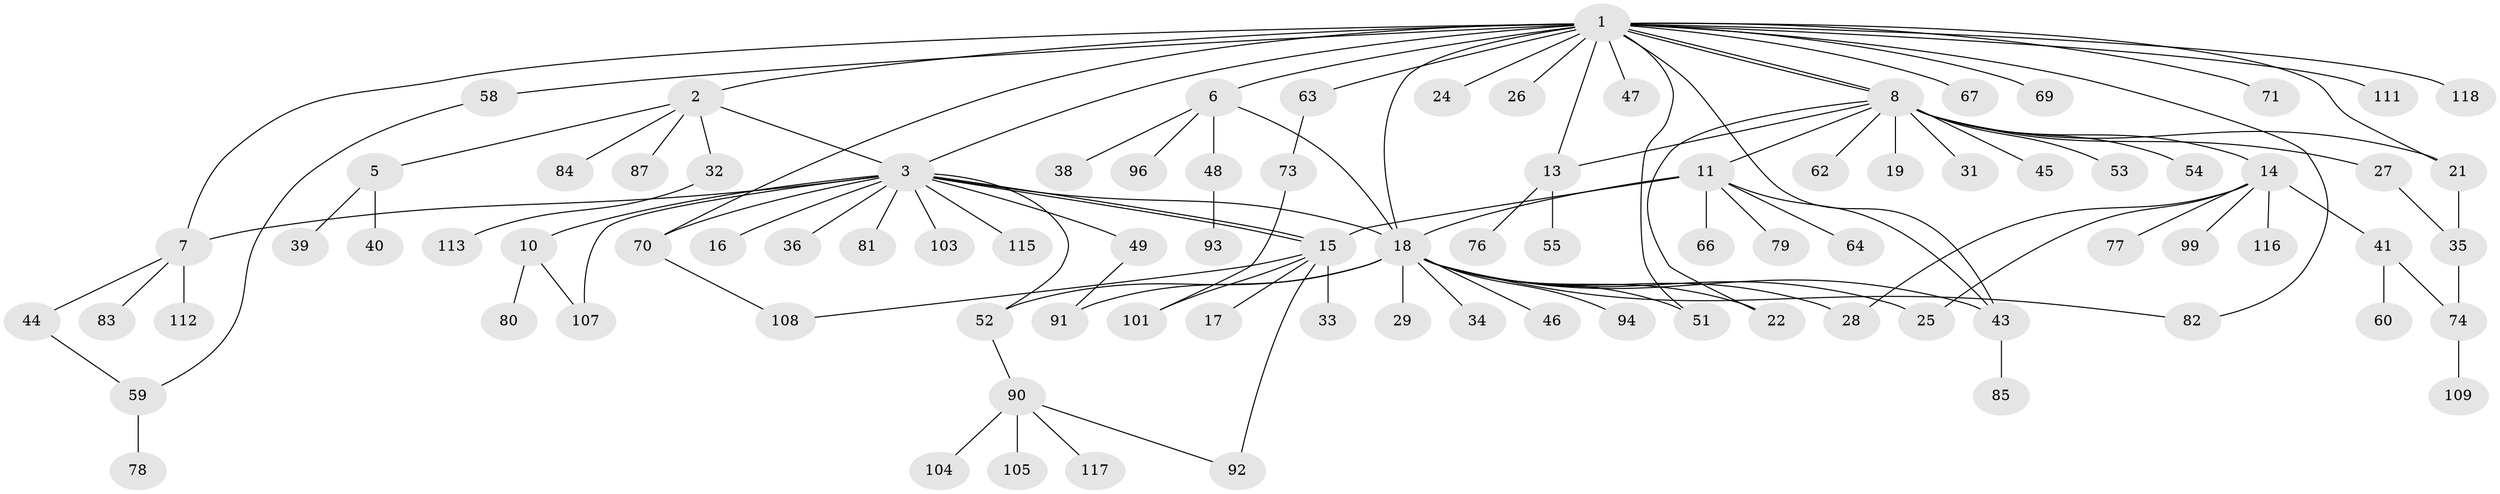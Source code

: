 // original degree distribution, {23: 0.008333333333333333, 7: 0.016666666666666666, 16: 0.016666666666666666, 5: 0.05, 4: 0.05, 6: 0.008333333333333333, 3: 0.09166666666666666, 8: 0.008333333333333333, 1: 0.525, 2: 0.20833333333333334, 10: 0.008333333333333333, 9: 0.008333333333333333}
// Generated by graph-tools (version 1.1) at 2025/11/02/27/25 16:11:09]
// undirected, 91 vertices, 117 edges
graph export_dot {
graph [start="1"]
  node [color=gray90,style=filled];
  1 [super="+4"];
  2 [super="+23"];
  3 [super="+9"];
  5 [super="+110"];
  6 [super="+86"];
  7 [super="+37"];
  8 [super="+72"];
  10;
  11 [super="+12"];
  13 [super="+42"];
  14 [super="+30"];
  15 [super="+50"];
  16;
  17 [super="+120"];
  18 [super="+20"];
  19;
  21 [super="+100"];
  22;
  24;
  25 [super="+75"];
  26;
  27 [super="+114"];
  28;
  29;
  31;
  32;
  33 [super="+65"];
  34 [super="+97"];
  35;
  36;
  38;
  39;
  40;
  41 [super="+56"];
  43 [super="+61"];
  44;
  45;
  46;
  47;
  48;
  49 [super="+106"];
  51;
  52 [super="+88"];
  53;
  54;
  55 [super="+57"];
  58 [super="+102"];
  59 [super="+68"];
  60;
  62;
  63;
  64;
  66;
  67;
  69;
  70;
  71;
  73 [super="+89"];
  74 [super="+95"];
  76;
  77;
  78;
  79;
  80;
  81;
  82 [super="+119"];
  83;
  84;
  85;
  87;
  90 [super="+98"];
  91;
  92;
  93;
  94;
  96;
  99;
  101;
  103;
  104;
  105;
  107;
  108;
  109;
  111;
  112;
  113;
  115;
  116;
  117;
  118;
  1 -- 2;
  1 -- 3;
  1 -- 6;
  1 -- 7;
  1 -- 8;
  1 -- 8;
  1 -- 13 [weight=2];
  1 -- 18;
  1 -- 21;
  1 -- 24;
  1 -- 26;
  1 -- 43;
  1 -- 47;
  1 -- 51;
  1 -- 63;
  1 -- 67;
  1 -- 69;
  1 -- 71;
  1 -- 82;
  1 -- 118;
  1 -- 58;
  1 -- 70;
  1 -- 111;
  2 -- 3;
  2 -- 5;
  2 -- 32;
  2 -- 84;
  2 -- 87;
  3 -- 7;
  3 -- 10;
  3 -- 15;
  3 -- 15;
  3 -- 16;
  3 -- 36;
  3 -- 49;
  3 -- 52;
  3 -- 81;
  3 -- 103;
  3 -- 107;
  3 -- 115;
  3 -- 18;
  3 -- 70;
  5 -- 39;
  5 -- 40;
  6 -- 18;
  6 -- 38;
  6 -- 48;
  6 -- 96;
  7 -- 83;
  7 -- 112;
  7 -- 44;
  8 -- 11;
  8 -- 13;
  8 -- 14 [weight=2];
  8 -- 19;
  8 -- 21;
  8 -- 22;
  8 -- 27;
  8 -- 31;
  8 -- 45;
  8 -- 53;
  8 -- 54;
  8 -- 62;
  10 -- 80;
  10 -- 107;
  11 -- 15;
  11 -- 66;
  11 -- 79;
  11 -- 64;
  11 -- 43;
  11 -- 18;
  13 -- 55;
  13 -- 76;
  14 -- 25;
  14 -- 28;
  14 -- 77;
  14 -- 99;
  14 -- 116;
  14 -- 41;
  15 -- 17;
  15 -- 33;
  15 -- 101;
  15 -- 108;
  15 -- 92;
  18 -- 29;
  18 -- 51;
  18 -- 94;
  18 -- 25;
  18 -- 34 [weight=2];
  18 -- 43;
  18 -- 46;
  18 -- 82;
  18 -- 52;
  18 -- 22;
  18 -- 91;
  18 -- 28;
  21 -- 35;
  27 -- 35;
  32 -- 113;
  35 -- 74;
  41 -- 60;
  41 -- 74;
  43 -- 85;
  44 -- 59;
  48 -- 93;
  49 -- 91;
  52 -- 90;
  58 -- 59;
  59 -- 78;
  63 -- 73;
  70 -- 108;
  73 -- 101;
  74 -- 109;
  90 -- 92;
  90 -- 105;
  90 -- 117;
  90 -- 104;
}
